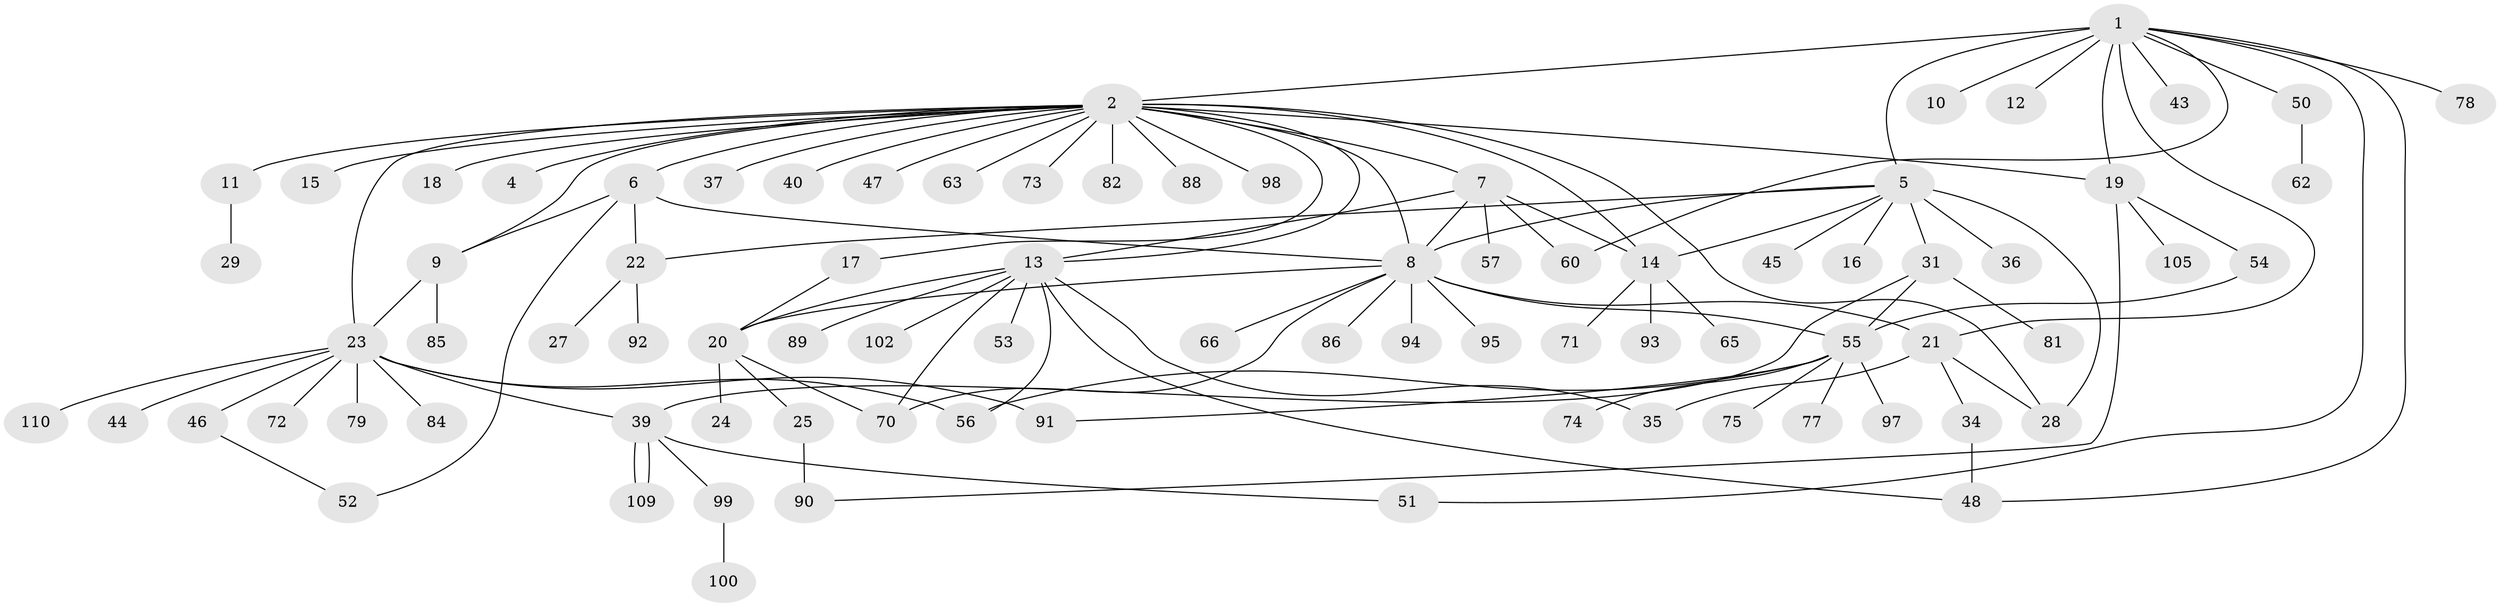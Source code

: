 // original degree distribution, {14: 0.00909090909090909, 15: 0.00909090909090909, 13: 0.00909090909090909, 1: 0.4909090909090909, 9: 0.01818181818181818, 2: 0.2636363636363636, 8: 0.02727272727272727, 5: 0.03636363636363636, 6: 0.02727272727272727, 4: 0.045454545454545456, 10: 0.00909090909090909, 3: 0.03636363636363636, 7: 0.01818181818181818}
// Generated by graph-tools (version 1.1) at 2025/11/02/27/25 16:11:11]
// undirected, 83 vertices, 113 edges
graph export_dot {
graph [start="1"]
  node [color=gray90,style=filled];
  1 [super="+76"];
  2 [super="+3"];
  4;
  5 [super="+26"];
  6 [super="+107"];
  7 [super="+106"];
  8 [super="+64"];
  9 [super="+49"];
  10;
  11;
  12;
  13 [super="+59"];
  14 [super="+41"];
  15;
  16;
  17;
  18;
  19 [super="+42"];
  20 [super="+33"];
  21 [super="+32"];
  22;
  23 [super="+30"];
  24;
  25;
  27 [super="+68"];
  28 [super="+38"];
  29 [super="+80"];
  31 [super="+67"];
  34;
  35 [super="+61"];
  36;
  37;
  39 [super="+101"];
  40;
  43;
  44;
  45;
  46 [super="+83"];
  47;
  48 [super="+69"];
  50;
  51;
  52;
  53;
  54;
  55 [super="+58"];
  56 [super="+104"];
  57;
  60;
  62 [super="+103"];
  63;
  65;
  66;
  70;
  71;
  72;
  73;
  74;
  75;
  77;
  78 [super="+87"];
  79;
  81;
  82;
  84;
  85;
  86;
  88;
  89;
  90 [super="+96"];
  91 [super="+108"];
  92;
  93;
  94;
  95;
  97;
  98;
  99;
  100;
  102;
  105;
  109;
  110;
  1 -- 2 [weight=2];
  1 -- 5;
  1 -- 10;
  1 -- 12;
  1 -- 43;
  1 -- 48;
  1 -- 50;
  1 -- 51;
  1 -- 60;
  1 -- 19;
  1 -- 21;
  1 -- 78;
  2 -- 4;
  2 -- 11;
  2 -- 17;
  2 -- 18;
  2 -- 19;
  2 -- 37;
  2 -- 40;
  2 -- 47;
  2 -- 63;
  2 -- 82;
  2 -- 88;
  2 -- 98;
  2 -- 6;
  2 -- 7;
  2 -- 8 [weight=2];
  2 -- 9;
  2 -- 73;
  2 -- 15;
  2 -- 23;
  2 -- 28;
  2 -- 13;
  2 -- 14;
  5 -- 14;
  5 -- 16;
  5 -- 22;
  5 -- 36;
  5 -- 45;
  5 -- 28;
  5 -- 31;
  5 -- 8;
  6 -- 52;
  6 -- 22;
  6 -- 9;
  6 -- 8;
  7 -- 13;
  7 -- 57;
  7 -- 60;
  7 -- 14;
  7 -- 8;
  8 -- 20;
  8 -- 21;
  8 -- 66;
  8 -- 94;
  8 -- 55;
  8 -- 86;
  8 -- 70;
  8 -- 95;
  9 -- 23;
  9 -- 85;
  11 -- 29;
  13 -- 20;
  13 -- 35;
  13 -- 48;
  13 -- 53;
  13 -- 70;
  13 -- 102;
  13 -- 56;
  13 -- 89;
  14 -- 65;
  14 -- 71;
  14 -- 93;
  17 -- 20;
  19 -- 54;
  19 -- 90;
  19 -- 105;
  20 -- 24;
  20 -- 25;
  20 -- 70;
  21 -- 34;
  21 -- 28;
  21 -- 35;
  22 -- 27;
  22 -- 92;
  23 -- 44;
  23 -- 46;
  23 -- 72;
  23 -- 79;
  23 -- 84;
  23 -- 91;
  23 -- 110;
  23 -- 56;
  23 -- 39;
  25 -- 90;
  31 -- 39;
  31 -- 55;
  31 -- 81;
  34 -- 48;
  39 -- 51;
  39 -- 99;
  39 -- 109;
  39 -- 109;
  46 -- 52;
  50 -- 62;
  54 -- 55;
  55 -- 74;
  55 -- 77;
  55 -- 97;
  55 -- 56;
  55 -- 75;
  55 -- 91;
  99 -- 100;
}
